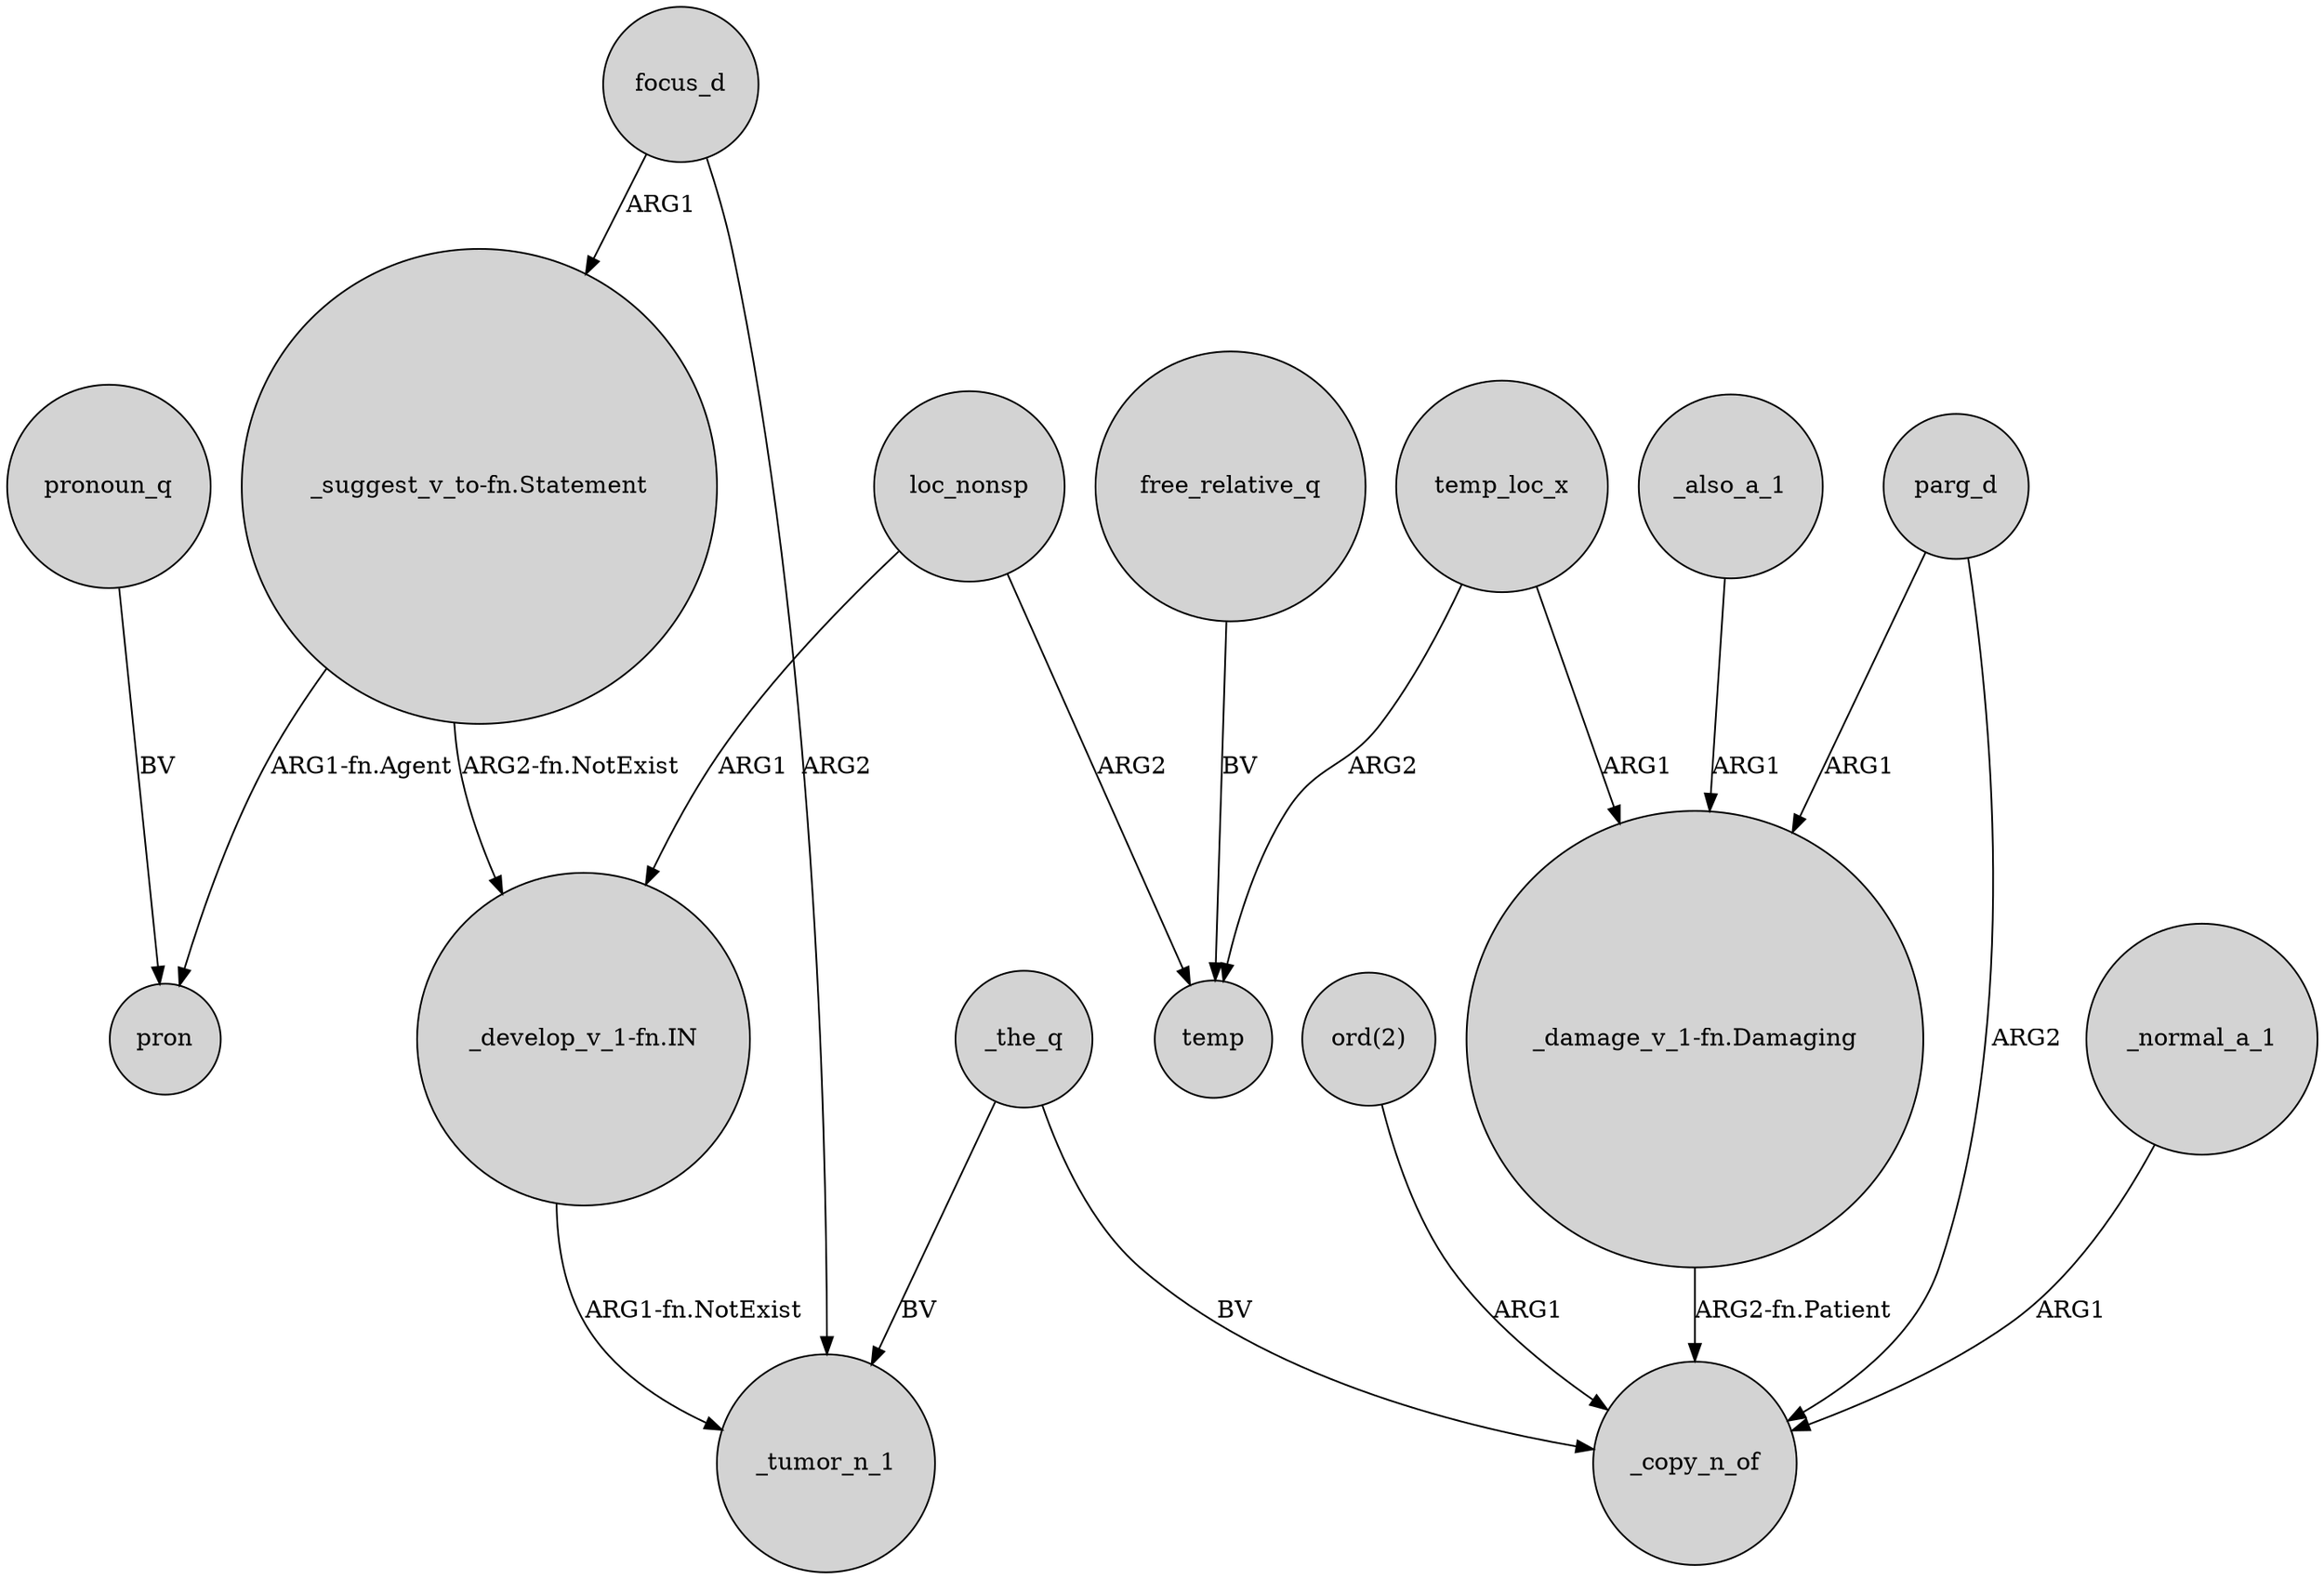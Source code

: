 digraph {
	node [shape=circle style=filled]
	"_suggest_v_to-fn.Statement" -> pron [label="ARG1-fn.Agent"]
	"_suggest_v_to-fn.Statement" -> "_develop_v_1-fn.IN" [label="ARG2-fn.NotExist"]
	_the_q -> _copy_n_of [label=BV]
	focus_d -> "_suggest_v_to-fn.Statement" [label=ARG1]
	_the_q -> _tumor_n_1 [label=BV]
	parg_d -> "_damage_v_1-fn.Damaging" [label=ARG1]
	temp_loc_x -> "_damage_v_1-fn.Damaging" [label=ARG1]
	focus_d -> _tumor_n_1 [label=ARG2]
	_normal_a_1 -> _copy_n_of [label=ARG1]
	pronoun_q -> pron [label=BV]
	temp_loc_x -> temp [label=ARG2]
	loc_nonsp -> temp [label=ARG2]
	"ord(2)" -> _copy_n_of [label=ARG1]
	parg_d -> _copy_n_of [label=ARG2]
	_also_a_1 -> "_damage_v_1-fn.Damaging" [label=ARG1]
	"_damage_v_1-fn.Damaging" -> _copy_n_of [label="ARG2-fn.Patient"]
	"_develop_v_1-fn.IN" -> _tumor_n_1 [label="ARG1-fn.NotExist"]
	free_relative_q -> temp [label=BV]
	loc_nonsp -> "_develop_v_1-fn.IN" [label=ARG1]
}

